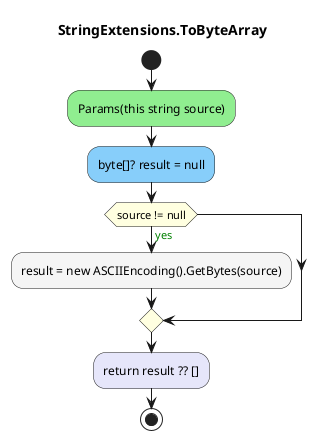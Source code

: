 @startuml StringExtensions.ToByteArray
title StringExtensions.ToByteArray
start
#LightGreen:Params(this string source);
#LightSkyBlue:byte[]? result = null;
#LightYellow:if (source != null) then (<color:green>yes)
        #WhiteSmoke:result = new ASCIIEncoding().GetBytes(source);
endif
#Lavender:return result ?? [];
stop
@enduml

